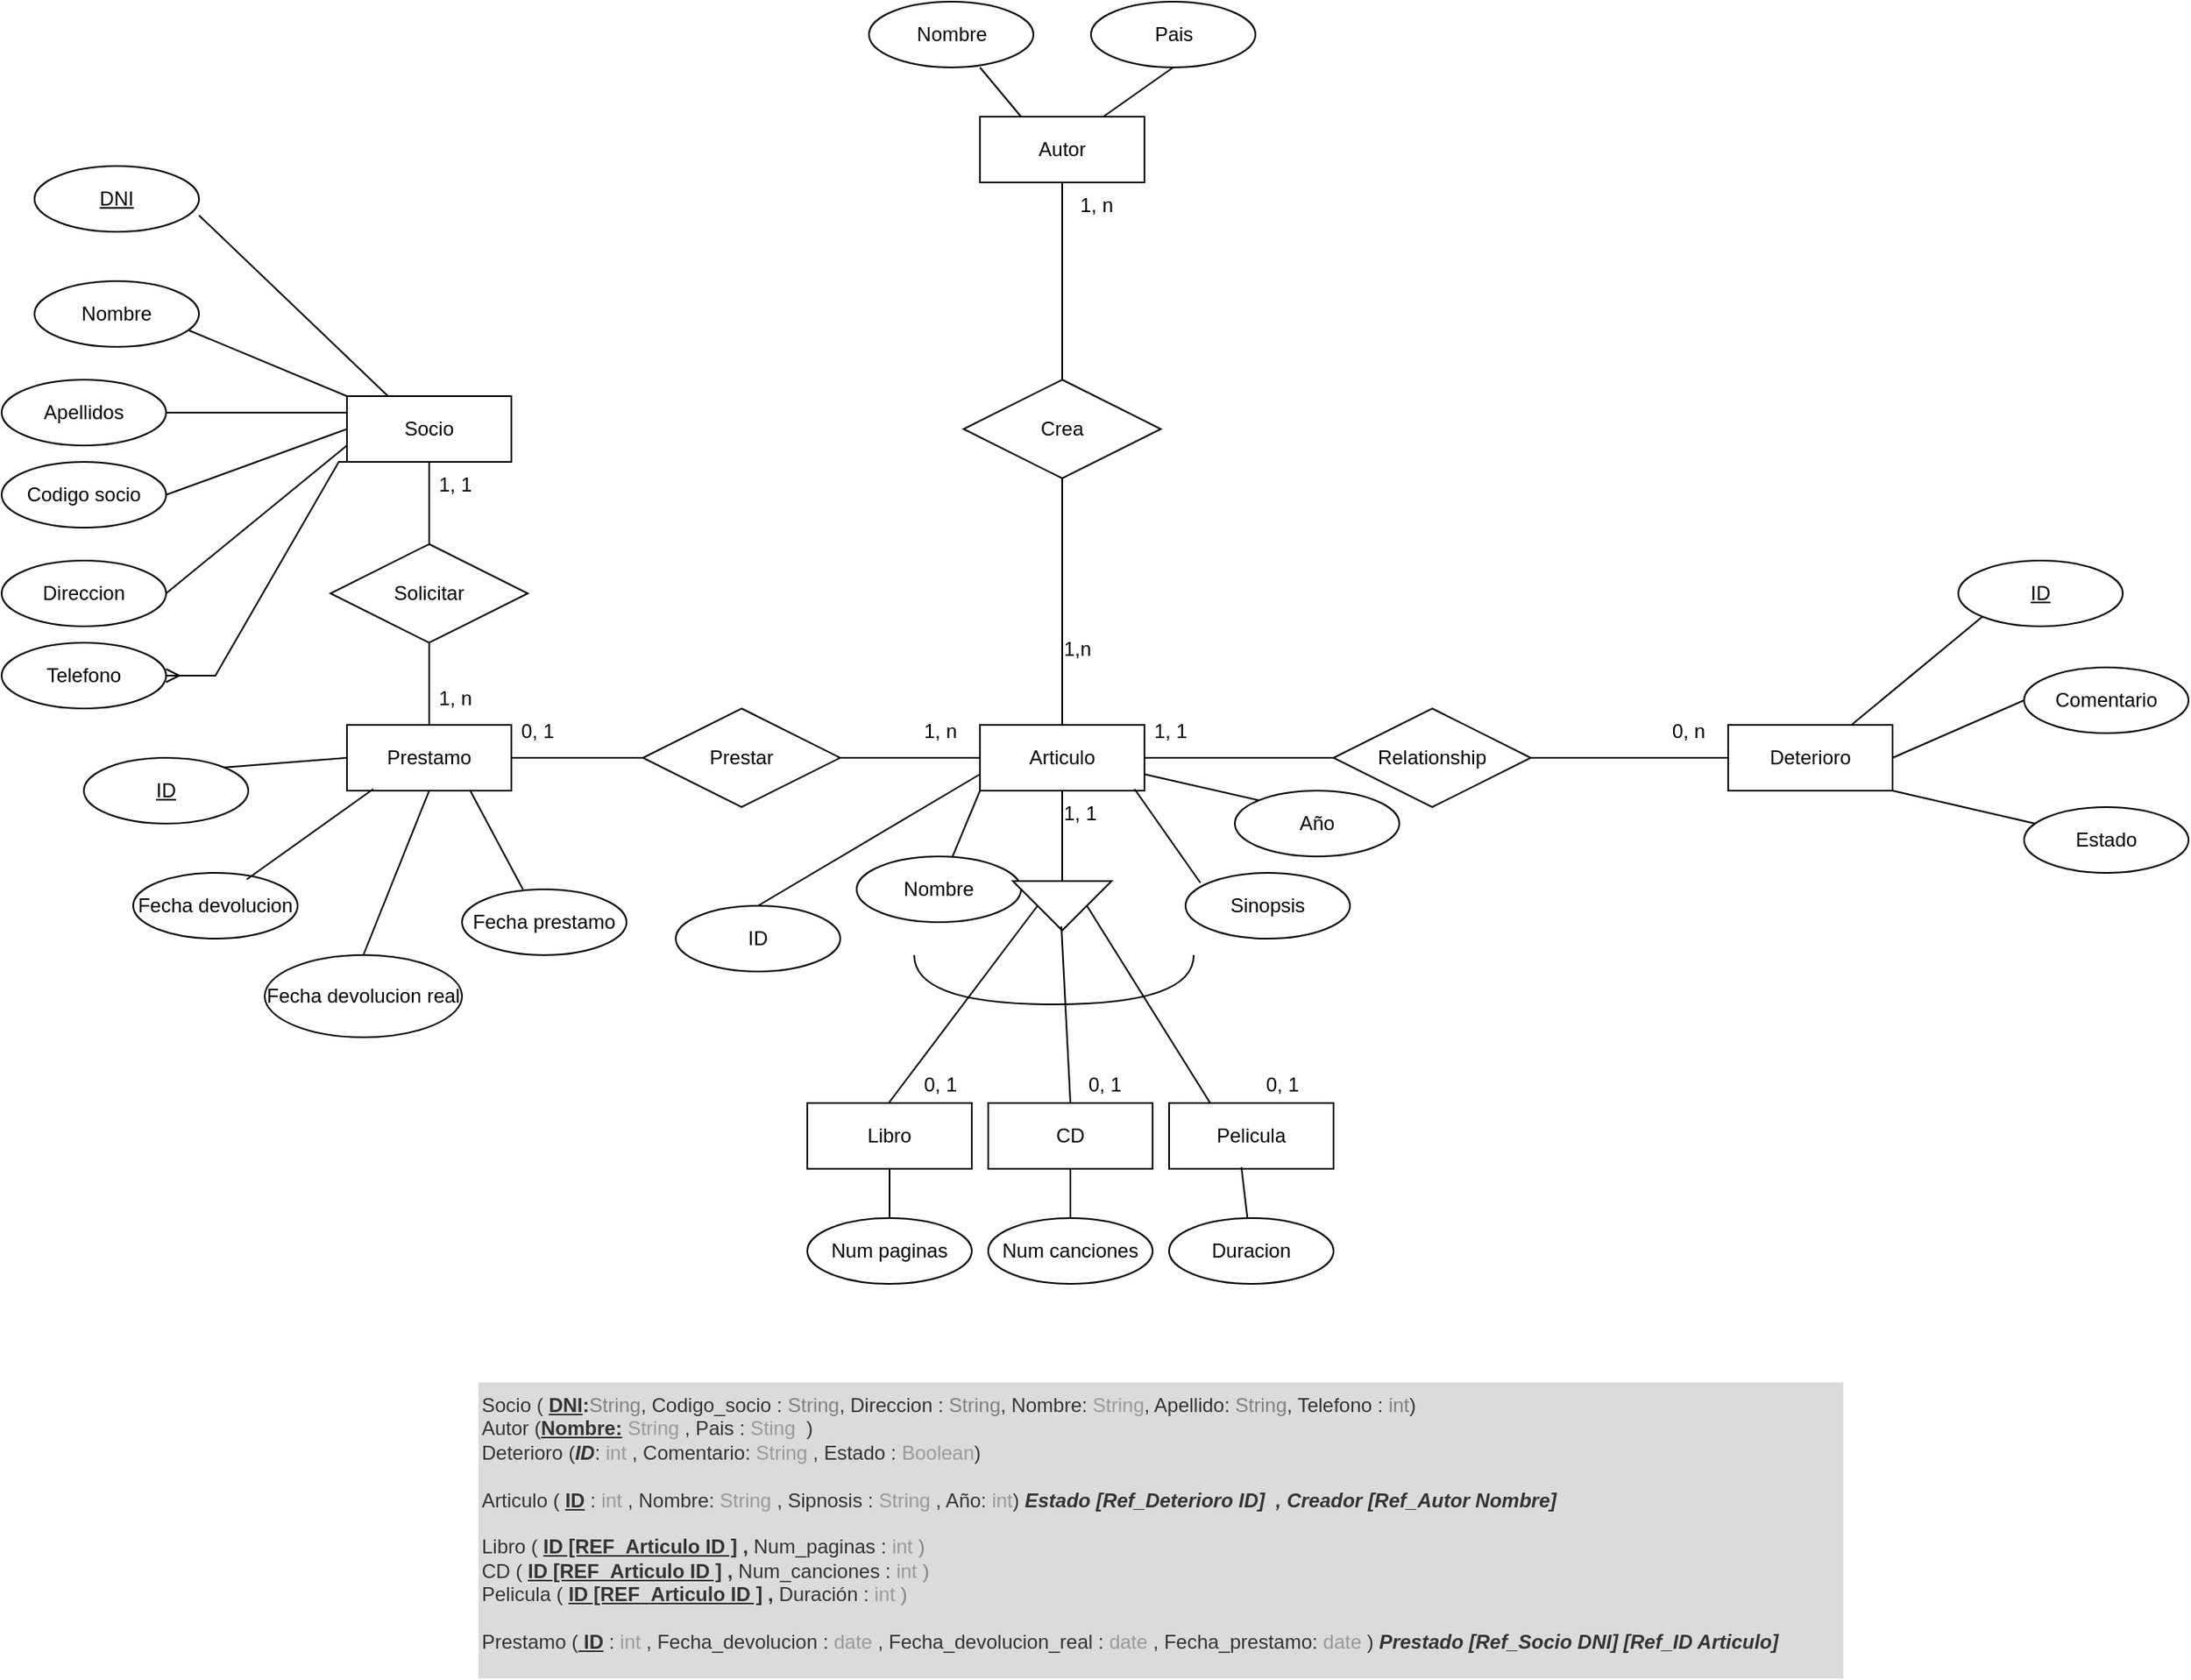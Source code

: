 <mxfile version="22.0.4" type="github">
  <diagram name="Página-1" id="NpFbinLvYvqBeYNdAWcx">
    <mxGraphModel dx="2213" dy="1920" grid="1" gridSize="10" guides="1" tooltips="1" connect="1" arrows="1" fold="1" page="1" pageScale="1" pageWidth="827" pageHeight="1169" math="0" shadow="0">
      <root>
        <mxCell id="0" />
        <mxCell id="1" parent="0" />
        <mxCell id="lTyuXlJloFRDc_WDD8Is-1" value="Socio" style="whiteSpace=wrap;html=1;align=center;" parent="1" vertex="1">
          <mxGeometry x="140" y="180" width="100" height="40" as="geometry" />
        </mxCell>
        <mxCell id="lTyuXlJloFRDc_WDD8Is-2" value="Articulo" style="whiteSpace=wrap;html=1;align=center;" parent="1" vertex="1">
          <mxGeometry x="525" y="380" width="100" height="40" as="geometry" />
        </mxCell>
        <mxCell id="lTyuXlJloFRDc_WDD8Is-3" value="Pelicula" style="whiteSpace=wrap;html=1;align=center;" parent="1" vertex="1">
          <mxGeometry x="640" y="610" width="100" height="40" as="geometry" />
        </mxCell>
        <mxCell id="lTyuXlJloFRDc_WDD8Is-4" value="CD" style="whiteSpace=wrap;html=1;align=center;" parent="1" vertex="1">
          <mxGeometry x="530" y="610" width="100" height="40" as="geometry" />
        </mxCell>
        <mxCell id="lTyuXlJloFRDc_WDD8Is-5" value="Libro" style="whiteSpace=wrap;html=1;align=center;" parent="1" vertex="1">
          <mxGeometry x="420" y="610" width="100" height="40" as="geometry" />
        </mxCell>
        <mxCell id="lTyuXlJloFRDc_WDD8Is-7" value="Año" style="ellipse;whiteSpace=wrap;html=1;align=center;" parent="1" vertex="1">
          <mxGeometry x="680" y="420" width="100" height="40" as="geometry" />
        </mxCell>
        <mxCell id="lTyuXlJloFRDc_WDD8Is-8" value="Sinopsis" style="ellipse;whiteSpace=wrap;html=1;align=center;" parent="1" vertex="1">
          <mxGeometry x="650" y="470" width="100" height="40" as="geometry" />
        </mxCell>
        <mxCell id="lTyuXlJloFRDc_WDD8Is-9" value="Nombre" style="ellipse;whiteSpace=wrap;html=1;align=center;" parent="1" vertex="1">
          <mxGeometry x="450" y="460" width="100" height="40" as="geometry" />
        </mxCell>
        <mxCell id="lTyuXlJloFRDc_WDD8Is-10" value="Autor" style="whiteSpace=wrap;html=1;align=center;" parent="1" vertex="1">
          <mxGeometry x="525" y="10" width="100" height="40" as="geometry" />
        </mxCell>
        <mxCell id="lTyuXlJloFRDc_WDD8Is-11" value="Nombre" style="ellipse;whiteSpace=wrap;html=1;align=center;" parent="1" vertex="1">
          <mxGeometry x="457.5" y="-60" width="100" height="40" as="geometry" />
        </mxCell>
        <mxCell id="lTyuXlJloFRDc_WDD8Is-12" value="Pais" style="ellipse;whiteSpace=wrap;html=1;align=center;" parent="1" vertex="1">
          <mxGeometry x="592.5" y="-60" width="100" height="40" as="geometry" />
        </mxCell>
        <mxCell id="lTyuXlJloFRDc_WDD8Is-13" value="Num paginas" style="ellipse;whiteSpace=wrap;html=1;align=center;" parent="1" vertex="1">
          <mxGeometry x="420" y="680" width="100" height="40" as="geometry" />
        </mxCell>
        <mxCell id="lTyuXlJloFRDc_WDD8Is-14" value="Num canciones" style="ellipse;whiteSpace=wrap;html=1;align=center;" parent="1" vertex="1">
          <mxGeometry x="530" y="680" width="100" height="40" as="geometry" />
        </mxCell>
        <mxCell id="lTyuXlJloFRDc_WDD8Is-15" value="Duracion" style="ellipse;whiteSpace=wrap;html=1;align=center;" parent="1" vertex="1">
          <mxGeometry x="640" y="680" width="100" height="40" as="geometry" />
        </mxCell>
        <mxCell id="lTyuXlJloFRDc_WDD8Is-16" value="Deterioro" style="whiteSpace=wrap;html=1;align=center;" parent="1" vertex="1">
          <mxGeometry x="980" y="380" width="100" height="40" as="geometry" />
        </mxCell>
        <mxCell id="lTyuXlJloFRDc_WDD8Is-17" value="Estado" style="ellipse;whiteSpace=wrap;html=1;align=center;" parent="1" vertex="1">
          <mxGeometry x="1160" y="430" width="100" height="40" as="geometry" />
        </mxCell>
        <mxCell id="lTyuXlJloFRDc_WDD8Is-18" value="Comentario" style="ellipse;whiteSpace=wrap;html=1;align=center;" parent="1" vertex="1">
          <mxGeometry x="1160" y="345" width="100" height="40" as="geometry" />
        </mxCell>
        <mxCell id="lTyuXlJloFRDc_WDD8Is-19" value="Prestamo" style="whiteSpace=wrap;html=1;align=center;" parent="1" vertex="1">
          <mxGeometry x="140" y="380" width="100" height="40" as="geometry" />
        </mxCell>
        <mxCell id="lTyuXlJloFRDc_WDD8Is-20" value="Fecha prestamo" style="ellipse;whiteSpace=wrap;html=1;align=center;" parent="1" vertex="1">
          <mxGeometry x="210" y="480" width="100" height="40" as="geometry" />
        </mxCell>
        <mxCell id="lTyuXlJloFRDc_WDD8Is-21" value="Fecha devolucion" style="ellipse;whiteSpace=wrap;html=1;align=center;" parent="1" vertex="1">
          <mxGeometry x="10" y="470" width="100" height="40" as="geometry" />
        </mxCell>
        <mxCell id="lTyuXlJloFRDc_WDD8Is-22" value="Fecha devolucion real" style="ellipse;whiteSpace=wrap;html=1;align=center;" parent="1" vertex="1">
          <mxGeometry x="90" y="520" width="120" height="50" as="geometry" />
        </mxCell>
        <mxCell id="lTyuXlJloFRDc_WDD8Is-23" value="Nombre" style="ellipse;whiteSpace=wrap;html=1;align=center;" parent="1" vertex="1">
          <mxGeometry x="-50" y="110" width="100" height="40" as="geometry" />
        </mxCell>
        <mxCell id="lTyuXlJloFRDc_WDD8Is-24" value="DNI" style="ellipse;whiteSpace=wrap;html=1;align=center;fontStyle=4;" parent="1" vertex="1">
          <mxGeometry x="-50" y="40" width="100" height="40" as="geometry" />
        </mxCell>
        <mxCell id="lTyuXlJloFRDc_WDD8Is-25" value="Apellidos" style="ellipse;whiteSpace=wrap;html=1;align=center;" parent="1" vertex="1">
          <mxGeometry x="-70" y="170" width="100" height="40" as="geometry" />
        </mxCell>
        <mxCell id="lTyuXlJloFRDc_WDD8Is-27" value="Codigo socio" style="ellipse;whiteSpace=wrap;html=1;align=center;" parent="1" vertex="1">
          <mxGeometry x="-70" y="220" width="100" height="40" as="geometry" />
        </mxCell>
        <mxCell id="lTyuXlJloFRDc_WDD8Is-28" value="Direccion" style="ellipse;whiteSpace=wrap;html=1;align=center;" parent="1" vertex="1">
          <mxGeometry x="-70" y="280" width="100" height="40" as="geometry" />
        </mxCell>
        <mxCell id="lTyuXlJloFRDc_WDD8Is-30" value="Telefono" style="ellipse;whiteSpace=wrap;html=1;align=center;" parent="1" vertex="1">
          <mxGeometry x="-70" y="330" width="100" height="40" as="geometry" />
        </mxCell>
        <mxCell id="lTyuXlJloFRDc_WDD8Is-35" value="" style="edgeStyle=entityRelationEdgeStyle;fontSize=12;html=1;endArrow=ERmany;rounded=0;entryX=1;entryY=0.5;entryDx=0;entryDy=0;exitX=0.25;exitY=1;exitDx=0;exitDy=0;" parent="1" source="lTyuXlJloFRDc_WDD8Is-1" target="lTyuXlJloFRDc_WDD8Is-30" edge="1">
          <mxGeometry width="100" height="100" relative="1" as="geometry">
            <mxPoint x="380" y="380" as="sourcePoint" />
            <mxPoint x="480" y="280" as="targetPoint" />
          </mxGeometry>
        </mxCell>
        <mxCell id="lTyuXlJloFRDc_WDD8Is-36" value="" style="endArrow=none;html=1;rounded=0;exitX=1;exitY=0.5;exitDx=0;exitDy=0;entryX=0;entryY=0.75;entryDx=0;entryDy=0;" parent="1" source="lTyuXlJloFRDc_WDD8Is-28" target="lTyuXlJloFRDc_WDD8Is-1" edge="1">
          <mxGeometry relative="1" as="geometry">
            <mxPoint x="350" y="330" as="sourcePoint" />
            <mxPoint x="510" y="330" as="targetPoint" />
          </mxGeometry>
        </mxCell>
        <mxCell id="lTyuXlJloFRDc_WDD8Is-37" value="" style="endArrow=none;html=1;rounded=0;exitX=1;exitY=0.5;exitDx=0;exitDy=0;entryX=0;entryY=0.5;entryDx=0;entryDy=0;" parent="1" source="lTyuXlJloFRDc_WDD8Is-27" target="lTyuXlJloFRDc_WDD8Is-1" edge="1">
          <mxGeometry relative="1" as="geometry">
            <mxPoint x="40" y="310" as="sourcePoint" />
            <mxPoint x="150" y="220" as="targetPoint" />
          </mxGeometry>
        </mxCell>
        <mxCell id="lTyuXlJloFRDc_WDD8Is-38" value="" style="endArrow=none;html=1;rounded=0;exitX=1;exitY=0.5;exitDx=0;exitDy=0;entryX=0;entryY=0.25;entryDx=0;entryDy=0;" parent="1" source="lTyuXlJloFRDc_WDD8Is-25" target="lTyuXlJloFRDc_WDD8Is-1" edge="1">
          <mxGeometry relative="1" as="geometry">
            <mxPoint x="40" y="250" as="sourcePoint" />
            <mxPoint x="150" y="210" as="targetPoint" />
          </mxGeometry>
        </mxCell>
        <mxCell id="lTyuXlJloFRDc_WDD8Is-39" value="" style="endArrow=none;html=1;rounded=0;exitX=0.94;exitY=0.75;exitDx=0;exitDy=0;exitPerimeter=0;" parent="1" source="lTyuXlJloFRDc_WDD8Is-23" edge="1">
          <mxGeometry relative="1" as="geometry">
            <mxPoint x="40" y="200" as="sourcePoint" />
            <mxPoint x="140" y="180" as="targetPoint" />
          </mxGeometry>
        </mxCell>
        <mxCell id="lTyuXlJloFRDc_WDD8Is-40" value="" style="endArrow=none;html=1;rounded=0;exitX=1;exitY=0.75;exitDx=0;exitDy=0;entryX=0.25;entryY=0;entryDx=0;entryDy=0;exitPerimeter=0;" parent="1" source="lTyuXlJloFRDc_WDD8Is-24" target="lTyuXlJloFRDc_WDD8Is-1" edge="1">
          <mxGeometry relative="1" as="geometry">
            <mxPoint x="54" y="150" as="sourcePoint" />
            <mxPoint x="159" y="193" as="targetPoint" />
          </mxGeometry>
        </mxCell>
        <mxCell id="lTyuXlJloFRDc_WDD8Is-42" value="Crea" style="shape=rhombus;perimeter=rhombusPerimeter;whiteSpace=wrap;html=1;align=center;" parent="1" vertex="1">
          <mxGeometry x="515" y="170" width="120" height="60" as="geometry" />
        </mxCell>
        <mxCell id="lTyuXlJloFRDc_WDD8Is-43" value="" style="endArrow=none;html=1;rounded=0;exitX=0.5;exitY=1;exitDx=0;exitDy=0;entryX=0.5;entryY=0;entryDx=0;entryDy=0;" parent="1" source="lTyuXlJloFRDc_WDD8Is-10" target="lTyuXlJloFRDc_WDD8Is-42" edge="1">
          <mxGeometry relative="1" as="geometry">
            <mxPoint x="400" y="230" as="sourcePoint" />
            <mxPoint x="560" y="230" as="targetPoint" />
          </mxGeometry>
        </mxCell>
        <mxCell id="lTyuXlJloFRDc_WDD8Is-44" value="" style="endArrow=none;html=1;rounded=0;exitX=0.5;exitY=0;exitDx=0;exitDy=0;entryX=0.5;entryY=1;entryDx=0;entryDy=0;" parent="1" source="lTyuXlJloFRDc_WDD8Is-2" target="lTyuXlJloFRDc_WDD8Is-42" edge="1">
          <mxGeometry relative="1" as="geometry">
            <mxPoint x="400" y="230" as="sourcePoint" />
            <mxPoint x="560" y="230" as="targetPoint" />
          </mxGeometry>
        </mxCell>
        <mxCell id="lTyuXlJloFRDc_WDD8Is-45" value="1,n&amp;nbsp;" style="text;strokeColor=none;fillColor=none;spacingLeft=4;spacingRight=4;overflow=hidden;rotatable=0;points=[[0,0.5],[1,0.5]];portConstraint=eastwest;fontSize=12;whiteSpace=wrap;html=1;" parent="1" vertex="1">
          <mxGeometry x="570" y="320" width="40" height="30" as="geometry" />
        </mxCell>
        <mxCell id="lTyuXlJloFRDc_WDD8Is-46" value="1, n" style="text;strokeColor=none;fillColor=none;spacingLeft=4;spacingRight=4;overflow=hidden;rotatable=0;points=[[0,0.5],[1,0.5]];portConstraint=eastwest;fontSize=12;whiteSpace=wrap;html=1;" parent="1" vertex="1">
          <mxGeometry x="580" y="50" width="40" height="30" as="geometry" />
        </mxCell>
        <mxCell id="lTyuXlJloFRDc_WDD8Is-47" value="Solicitar" style="shape=rhombus;perimeter=rhombusPerimeter;whiteSpace=wrap;html=1;align=center;" parent="1" vertex="1">
          <mxGeometry x="130" y="270" width="120" height="60" as="geometry" />
        </mxCell>
        <mxCell id="lTyuXlJloFRDc_WDD8Is-48" value="" style="endArrow=none;html=1;rounded=0;exitX=0.5;exitY=0;exitDx=0;exitDy=0;" parent="1" source="lTyuXlJloFRDc_WDD8Is-47" target="lTyuXlJloFRDc_WDD8Is-1" edge="1">
          <mxGeometry relative="1" as="geometry">
            <mxPoint x="400" y="230" as="sourcePoint" />
            <mxPoint x="560" y="230" as="targetPoint" />
          </mxGeometry>
        </mxCell>
        <mxCell id="lTyuXlJloFRDc_WDD8Is-49" value="" style="endArrow=none;html=1;rounded=0;exitX=0.5;exitY=0;exitDx=0;exitDy=0;entryX=0.5;entryY=1;entryDx=0;entryDy=0;" parent="1" source="lTyuXlJloFRDc_WDD8Is-19" target="lTyuXlJloFRDc_WDD8Is-47" edge="1">
          <mxGeometry relative="1" as="geometry">
            <mxPoint x="400" y="230" as="sourcePoint" />
            <mxPoint x="560" y="230" as="targetPoint" />
          </mxGeometry>
        </mxCell>
        <mxCell id="lTyuXlJloFRDc_WDD8Is-50" value="1, n" style="text;strokeColor=none;fillColor=none;spacingLeft=4;spacingRight=4;overflow=hidden;rotatable=0;points=[[0,0.5],[1,0.5]];portConstraint=eastwest;fontSize=12;whiteSpace=wrap;html=1;" parent="1" vertex="1">
          <mxGeometry x="190" y="350" width="40" height="30" as="geometry" />
        </mxCell>
        <mxCell id="lTyuXlJloFRDc_WDD8Is-51" value="1, 1" style="text;strokeColor=none;fillColor=none;spacingLeft=4;spacingRight=4;overflow=hidden;rotatable=0;points=[[0,0.5],[1,0.5]];portConstraint=eastwest;fontSize=12;whiteSpace=wrap;html=1;" parent="1" vertex="1">
          <mxGeometry x="190" y="220" width="40" height="30" as="geometry" />
        </mxCell>
        <mxCell id="lTyuXlJloFRDc_WDD8Is-52" value="Prestar" style="shape=rhombus;perimeter=rhombusPerimeter;whiteSpace=wrap;html=1;align=center;" parent="1" vertex="1">
          <mxGeometry x="320" y="370" width="120" height="60" as="geometry" />
        </mxCell>
        <mxCell id="lTyuXlJloFRDc_WDD8Is-53" value="" style="endArrow=none;html=1;rounded=0;exitX=1;exitY=0.5;exitDx=0;exitDy=0;entryX=0;entryY=0.5;entryDx=0;entryDy=0;" parent="1" source="lTyuXlJloFRDc_WDD8Is-19" target="lTyuXlJloFRDc_WDD8Is-52" edge="1">
          <mxGeometry relative="1" as="geometry">
            <mxPoint x="400" y="330" as="sourcePoint" />
            <mxPoint x="560" y="330" as="targetPoint" />
          </mxGeometry>
        </mxCell>
        <mxCell id="lTyuXlJloFRDc_WDD8Is-54" value="" style="endArrow=none;html=1;rounded=0;exitX=1;exitY=0.5;exitDx=0;exitDy=0;entryX=0;entryY=0.5;entryDx=0;entryDy=0;" parent="1" source="lTyuXlJloFRDc_WDD8Is-52" target="lTyuXlJloFRDc_WDD8Is-2" edge="1">
          <mxGeometry relative="1" as="geometry">
            <mxPoint x="400" y="330" as="sourcePoint" />
            <mxPoint x="560" y="330" as="targetPoint" />
          </mxGeometry>
        </mxCell>
        <mxCell id="lTyuXlJloFRDc_WDD8Is-55" value="1, n" style="text;strokeColor=none;fillColor=none;spacingLeft=4;spacingRight=4;overflow=hidden;rotatable=0;points=[[0,0.5],[1,0.5]];portConstraint=eastwest;fontSize=12;whiteSpace=wrap;html=1;" parent="1" vertex="1">
          <mxGeometry x="485" y="370" width="40" height="30" as="geometry" />
        </mxCell>
        <mxCell id="lTyuXlJloFRDc_WDD8Is-56" value="0, 1" style="text;strokeColor=none;fillColor=none;spacingLeft=4;spacingRight=4;overflow=hidden;rotatable=0;points=[[0,0.5],[1,0.5]];portConstraint=eastwest;fontSize=12;whiteSpace=wrap;html=1;" parent="1" vertex="1">
          <mxGeometry x="240" y="370" width="40" height="30" as="geometry" />
        </mxCell>
        <mxCell id="lTyuXlJloFRDc_WDD8Is-57" value="ID" style="ellipse;whiteSpace=wrap;html=1;align=center;fontStyle=4;" parent="1" vertex="1">
          <mxGeometry x="-20" y="400" width="100" height="40" as="geometry" />
        </mxCell>
        <mxCell id="lTyuXlJloFRDc_WDD8Is-58" value="" style="endArrow=none;html=1;rounded=0;exitX=1;exitY=0;exitDx=0;exitDy=0;entryX=0;entryY=0.5;entryDx=0;entryDy=0;" parent="1" source="lTyuXlJloFRDc_WDD8Is-57" target="lTyuXlJloFRDc_WDD8Is-19" edge="1">
          <mxGeometry relative="1" as="geometry">
            <mxPoint x="400" y="430" as="sourcePoint" />
            <mxPoint x="560" y="430" as="targetPoint" />
          </mxGeometry>
        </mxCell>
        <mxCell id="lTyuXlJloFRDc_WDD8Is-60" value="Relationship" style="shape=rhombus;perimeter=rhombusPerimeter;whiteSpace=wrap;html=1;align=center;" parent="1" vertex="1">
          <mxGeometry x="740" y="370" width="120" height="60" as="geometry" />
        </mxCell>
        <mxCell id="lTyuXlJloFRDc_WDD8Is-63" value="" style="endArrow=none;html=1;rounded=0;exitX=1;exitY=0.5;exitDx=0;exitDy=0;entryX=0;entryY=0.5;entryDx=0;entryDy=0;" parent="1" source="lTyuXlJloFRDc_WDD8Is-2" target="lTyuXlJloFRDc_WDD8Is-60" edge="1">
          <mxGeometry relative="1" as="geometry">
            <mxPoint x="400" y="430" as="sourcePoint" />
            <mxPoint x="560" y="430" as="targetPoint" />
          </mxGeometry>
        </mxCell>
        <mxCell id="lTyuXlJloFRDc_WDD8Is-64" value="" style="endArrow=none;html=1;rounded=0;exitX=1;exitY=0.5;exitDx=0;exitDy=0;entryX=0;entryY=0.5;entryDx=0;entryDy=0;" parent="1" source="lTyuXlJloFRDc_WDD8Is-60" edge="1">
          <mxGeometry relative="1" as="geometry">
            <mxPoint x="865" y="400" as="sourcePoint" />
            <mxPoint x="980" y="400" as="targetPoint" />
          </mxGeometry>
        </mxCell>
        <mxCell id="lTyuXlJloFRDc_WDD8Is-66" value="0, n" style="text;strokeColor=none;fillColor=none;spacingLeft=4;spacingRight=4;overflow=hidden;rotatable=0;points=[[0,0.5],[1,0.5]];portConstraint=eastwest;fontSize=12;whiteSpace=wrap;html=1;" parent="1" vertex="1">
          <mxGeometry x="940" y="370" width="40" height="30" as="geometry" />
        </mxCell>
        <mxCell id="lTyuXlJloFRDc_WDD8Is-67" value="ID" style="ellipse;whiteSpace=wrap;html=1;align=center;fontStyle=4;" parent="1" vertex="1">
          <mxGeometry x="1120" y="280" width="100" height="40" as="geometry" />
        </mxCell>
        <mxCell id="lTyuXlJloFRDc_WDD8Is-68" value="" style="endArrow=none;html=1;rounded=0;exitX=0.75;exitY=0;exitDx=0;exitDy=0;entryX=0;entryY=1;entryDx=0;entryDy=0;" parent="1" source="lTyuXlJloFRDc_WDD8Is-16" target="lTyuXlJloFRDc_WDD8Is-67" edge="1">
          <mxGeometry relative="1" as="geometry">
            <mxPoint x="970" y="430" as="sourcePoint" />
            <mxPoint x="1130" y="430" as="targetPoint" />
          </mxGeometry>
        </mxCell>
        <mxCell id="lTyuXlJloFRDc_WDD8Is-69" value="" style="endArrow=none;html=1;rounded=0;exitX=1;exitY=0.5;exitDx=0;exitDy=0;entryX=0;entryY=0.5;entryDx=0;entryDy=0;" parent="1" source="lTyuXlJloFRDc_WDD8Is-16" target="lTyuXlJloFRDc_WDD8Is-18" edge="1">
          <mxGeometry relative="1" as="geometry">
            <mxPoint x="970" y="430" as="sourcePoint" />
            <mxPoint x="1130" y="430" as="targetPoint" />
          </mxGeometry>
        </mxCell>
        <mxCell id="lTyuXlJloFRDc_WDD8Is-70" value="" style="endArrow=none;html=1;rounded=0;exitX=1;exitY=1;exitDx=0;exitDy=0;" parent="1" source="lTyuXlJloFRDc_WDD8Is-16" target="lTyuXlJloFRDc_WDD8Is-17" edge="1">
          <mxGeometry relative="1" as="geometry">
            <mxPoint x="970" y="430" as="sourcePoint" />
            <mxPoint x="1130" y="430" as="targetPoint" />
          </mxGeometry>
        </mxCell>
        <mxCell id="lTyuXlJloFRDc_WDD8Is-71" value="1, 1" style="text;strokeColor=none;fillColor=none;spacingLeft=4;spacingRight=4;overflow=hidden;rotatable=0;points=[[0,0.5],[1,0.5]];portConstraint=eastwest;fontSize=12;whiteSpace=wrap;html=1;" parent="1" vertex="1">
          <mxGeometry x="625" y="370" width="40" height="30" as="geometry" />
        </mxCell>
        <mxCell id="lTyuXlJloFRDc_WDD8Is-72" value="" style="endArrow=none;html=1;rounded=0;exitX=0.69;exitY=0.1;exitDx=0;exitDy=0;exitPerimeter=0;entryX=0.16;entryY=0.975;entryDx=0;entryDy=0;entryPerimeter=0;" parent="1" source="lTyuXlJloFRDc_WDD8Is-21" target="lTyuXlJloFRDc_WDD8Is-19" edge="1">
          <mxGeometry relative="1" as="geometry">
            <mxPoint x="420" y="380" as="sourcePoint" />
            <mxPoint x="580" y="380" as="targetPoint" />
          </mxGeometry>
        </mxCell>
        <mxCell id="lTyuXlJloFRDc_WDD8Is-73" value="" style="endArrow=none;html=1;rounded=0;exitX=0.5;exitY=0;exitDx=0;exitDy=0;entryX=0.5;entryY=1;entryDx=0;entryDy=0;" parent="1" source="lTyuXlJloFRDc_WDD8Is-22" target="lTyuXlJloFRDc_WDD8Is-19" edge="1">
          <mxGeometry relative="1" as="geometry">
            <mxPoint x="420" y="380" as="sourcePoint" />
            <mxPoint x="580" y="380" as="targetPoint" />
          </mxGeometry>
        </mxCell>
        <mxCell id="lTyuXlJloFRDc_WDD8Is-74" value="" style="endArrow=none;html=1;rounded=0;exitX=0.37;exitY=0;exitDx=0;exitDy=0;exitPerimeter=0;entryX=0.75;entryY=1;entryDx=0;entryDy=0;" parent="1" source="lTyuXlJloFRDc_WDD8Is-20" target="lTyuXlJloFRDc_WDD8Is-19" edge="1">
          <mxGeometry relative="1" as="geometry">
            <mxPoint x="420" y="380" as="sourcePoint" />
            <mxPoint x="580" y="380" as="targetPoint" />
          </mxGeometry>
        </mxCell>
        <mxCell id="lTyuXlJloFRDc_WDD8Is-75" value="" style="endArrow=none;html=1;rounded=0;entryX=0;entryY=0;entryDx=0;entryDy=0;exitX=1;exitY=0.75;exitDx=0;exitDy=0;" parent="1" source="lTyuXlJloFRDc_WDD8Is-2" target="lTyuXlJloFRDc_WDD8Is-7" edge="1">
          <mxGeometry relative="1" as="geometry">
            <mxPoint x="630" y="410" as="sourcePoint" />
            <mxPoint x="650" y="410" as="targetPoint" />
          </mxGeometry>
        </mxCell>
        <mxCell id="lTyuXlJloFRDc_WDD8Is-76" value="" style="triangle;whiteSpace=wrap;html=1;rotation=90;" parent="1" vertex="1">
          <mxGeometry x="560" y="460" width="30" height="60" as="geometry" />
        </mxCell>
        <mxCell id="lTyuXlJloFRDc_WDD8Is-78" value="" style="endArrow=none;html=1;rounded=0;strokeColor=default;edgeStyle=orthogonalEdgeStyle;curved=1;strokeWidth=1;" parent="1" edge="1">
          <mxGeometry width="50" height="50" relative="1" as="geometry">
            <mxPoint x="485" y="520" as="sourcePoint" />
            <mxPoint x="655" y="520" as="targetPoint" />
            <Array as="points">
              <mxPoint x="485" y="550" />
              <mxPoint x="655" y="550" />
            </Array>
          </mxGeometry>
        </mxCell>
        <mxCell id="lTyuXlJloFRDc_WDD8Is-79" value="" style="endArrow=none;html=1;rounded=0;exitX=0;exitY=0.5;exitDx=0;exitDy=0;entryX=0.5;entryY=1;entryDx=0;entryDy=0;" parent="1" source="lTyuXlJloFRDc_WDD8Is-76" target="lTyuXlJloFRDc_WDD8Is-2" edge="1">
          <mxGeometry width="50" height="50" relative="1" as="geometry">
            <mxPoint x="550" y="430" as="sourcePoint" />
            <mxPoint x="600" y="380" as="targetPoint" />
          </mxGeometry>
        </mxCell>
        <mxCell id="lTyuXlJloFRDc_WDD8Is-80" value="" style="endArrow=none;html=1;rounded=0;exitX=0;exitY=0.5;exitDx=0;exitDy=0;entryX=0.5;entryY=1;entryDx=0;entryDy=0;" parent="1" target="lTyuXlJloFRDc_WDD8Is-76" edge="1">
          <mxGeometry width="50" height="50" relative="1" as="geometry">
            <mxPoint x="469.5" y="610" as="sourcePoint" />
            <mxPoint x="469.5" y="555" as="targetPoint" />
          </mxGeometry>
        </mxCell>
        <mxCell id="lTyuXlJloFRDc_WDD8Is-81" value="" style="endArrow=none;html=1;rounded=0;exitX=0.5;exitY=0;exitDx=0;exitDy=0;entryX=0.5;entryY=1;entryDx=0;entryDy=0;" parent="1" source="lTyuXlJloFRDc_WDD8Is-4" edge="1">
          <mxGeometry width="50" height="50" relative="1" as="geometry">
            <mxPoint x="574.5" y="557.5" as="sourcePoint" />
            <mxPoint x="574.5" y="502.5" as="targetPoint" />
          </mxGeometry>
        </mxCell>
        <mxCell id="lTyuXlJloFRDc_WDD8Is-82" value="" style="endArrow=none;html=1;rounded=0;exitX=0.25;exitY=0;exitDx=0;exitDy=0;entryX=0.5;entryY=0;entryDx=0;entryDy=0;" parent="1" source="lTyuXlJloFRDc_WDD8Is-3" target="lTyuXlJloFRDc_WDD8Is-76" edge="1">
          <mxGeometry width="50" height="50" relative="1" as="geometry">
            <mxPoint x="605" y="505" as="sourcePoint" />
            <mxPoint x="605" y="450" as="targetPoint" />
          </mxGeometry>
        </mxCell>
        <mxCell id="lTyuXlJloFRDc_WDD8Is-83" value="" style="endArrow=none;html=1;rounded=0;entryX=0.09;entryY=0.15;entryDx=0;entryDy=0;exitX=0.94;exitY=0.975;exitDx=0;exitDy=0;exitPerimeter=0;entryPerimeter=0;" parent="1" source="lTyuXlJloFRDc_WDD8Is-2" target="lTyuXlJloFRDc_WDD8Is-8" edge="1">
          <mxGeometry relative="1" as="geometry">
            <mxPoint x="635" y="420" as="sourcePoint" />
            <mxPoint x="695" y="426" as="targetPoint" />
          </mxGeometry>
        </mxCell>
        <mxCell id="lTyuXlJloFRDc_WDD8Is-84" value="" style="endArrow=none;html=1;rounded=0;entryX=0;entryY=1;entryDx=0;entryDy=0;" parent="1" source="lTyuXlJloFRDc_WDD8Is-9" target="lTyuXlJloFRDc_WDD8Is-2" edge="1">
          <mxGeometry width="50" height="50" relative="1" as="geometry">
            <mxPoint x="550" y="430" as="sourcePoint" />
            <mxPoint x="600" y="380" as="targetPoint" />
          </mxGeometry>
        </mxCell>
        <mxCell id="lTyuXlJloFRDc_WDD8Is-85" value="" style="endArrow=none;html=1;rounded=0;exitX=0.5;exitY=0;exitDx=0;exitDy=0;entryX=0.5;entryY=1;entryDx=0;entryDy=0;" parent="1" source="lTyuXlJloFRDc_WDD8Is-13" target="lTyuXlJloFRDc_WDD8Is-5" edge="1">
          <mxGeometry width="50" height="50" relative="1" as="geometry">
            <mxPoint x="550" y="430" as="sourcePoint" />
            <mxPoint x="600" y="380" as="targetPoint" />
          </mxGeometry>
        </mxCell>
        <mxCell id="lTyuXlJloFRDc_WDD8Is-86" value="" style="endArrow=none;html=1;rounded=0;exitX=0.5;exitY=0;exitDx=0;exitDy=0;entryX=0.5;entryY=1;entryDx=0;entryDy=0;" parent="1" source="lTyuXlJloFRDc_WDD8Is-14" target="lTyuXlJloFRDc_WDD8Is-4" edge="1">
          <mxGeometry width="50" height="50" relative="1" as="geometry">
            <mxPoint x="550" y="430" as="sourcePoint" />
            <mxPoint x="600" y="380" as="targetPoint" />
          </mxGeometry>
        </mxCell>
        <mxCell id="lTyuXlJloFRDc_WDD8Is-87" value="" style="endArrow=none;html=1;rounded=0;entryX=0.44;entryY=0.975;entryDx=0;entryDy=0;entryPerimeter=0;" parent="1" source="lTyuXlJloFRDc_WDD8Is-15" target="lTyuXlJloFRDc_WDD8Is-3" edge="1">
          <mxGeometry width="50" height="50" relative="1" as="geometry">
            <mxPoint x="590" y="690" as="sourcePoint" />
            <mxPoint x="590" y="660" as="targetPoint" />
          </mxGeometry>
        </mxCell>
        <mxCell id="lTyuXlJloFRDc_WDD8Is-89" value="0, 1" style="text;strokeColor=none;fillColor=none;spacingLeft=4;spacingRight=4;overflow=hidden;rotatable=0;points=[[0,0.5],[1,0.5]];portConstraint=eastwest;fontSize=12;whiteSpace=wrap;html=1;" parent="1" vertex="1">
          <mxGeometry x="585" y="585" width="40" height="30" as="geometry" />
        </mxCell>
        <mxCell id="lTyuXlJloFRDc_WDD8Is-90" value="0, 1" style="text;strokeColor=none;fillColor=none;spacingLeft=4;spacingRight=4;overflow=hidden;rotatable=0;points=[[0,0.5],[1,0.5]];portConstraint=eastwest;fontSize=12;whiteSpace=wrap;html=1;" parent="1" vertex="1">
          <mxGeometry x="485" y="585" width="40" height="30" as="geometry" />
        </mxCell>
        <mxCell id="lTyuXlJloFRDc_WDD8Is-91" value="0, 1" style="text;strokeColor=none;fillColor=none;spacingLeft=4;spacingRight=4;overflow=hidden;rotatable=0;points=[[0,0.5],[1,0.5]];portConstraint=eastwest;fontSize=12;whiteSpace=wrap;html=1;" parent="1" vertex="1">
          <mxGeometry x="692.5" y="585" width="40" height="30" as="geometry" />
        </mxCell>
        <mxCell id="lTyuXlJloFRDc_WDD8Is-92" value="1, 1" style="text;strokeColor=none;fillColor=none;spacingLeft=4;spacingRight=4;overflow=hidden;rotatable=0;points=[[0,0.5],[1,0.5]];portConstraint=eastwest;fontSize=12;whiteSpace=wrap;html=1;" parent="1" vertex="1">
          <mxGeometry x="570" y="420" width="40" height="30" as="geometry" />
        </mxCell>
        <mxCell id="lTyuXlJloFRDc_WDD8Is-93" value="" style="endArrow=none;html=1;rounded=0;exitX=0.675;exitY=1;exitDx=0;exitDy=0;exitPerimeter=0;entryX=0.25;entryY=0;entryDx=0;entryDy=0;" parent="1" source="lTyuXlJloFRDc_WDD8Is-11" target="lTyuXlJloFRDc_WDD8Is-10" edge="1">
          <mxGeometry relative="1" as="geometry">
            <mxPoint x="490" y="310" as="sourcePoint" />
            <mxPoint x="650" y="310" as="targetPoint" />
          </mxGeometry>
        </mxCell>
        <mxCell id="lTyuXlJloFRDc_WDD8Is-94" value="" style="endArrow=none;html=1;rounded=0;entryX=0.5;entryY=1;entryDx=0;entryDy=0;exitX=0.75;exitY=0;exitDx=0;exitDy=0;" parent="1" source="lTyuXlJloFRDc_WDD8Is-10" target="lTyuXlJloFRDc_WDD8Is-12" edge="1">
          <mxGeometry relative="1" as="geometry">
            <mxPoint x="490" y="310" as="sourcePoint" />
            <mxPoint x="650" y="310" as="targetPoint" />
          </mxGeometry>
        </mxCell>
        <mxCell id="BUi2e5N8HLEVHrEPEwmU-1" value="&lt;font&gt;&lt;font&gt;Socio ( &lt;b&gt;&lt;u&gt;DNI&lt;/u&gt;:&lt;/b&gt;&lt;font style=&quot;&quot; color=&quot;#808080&quot;&gt;String&lt;/font&gt;, Codigo_socio : &lt;font color=&quot;#808080&quot;&gt;String&lt;/font&gt;, Direccion : &lt;font color=&quot;#808080&quot;&gt;String&lt;/font&gt;, Nombre: &lt;font color=&quot;#999999&quot;&gt;String&lt;/font&gt;, Apellido:&lt;font color=&quot;#808080&quot;&gt;&amp;nbsp;String&lt;/font&gt;, Telefono :&lt;font color=&quot;#808080&quot;&gt; int&lt;/font&gt;)&lt;br&gt;Autor (&lt;b&gt;&lt;u&gt;Nombre:&lt;/u&gt;&lt;/b&gt; &lt;font color=&quot;#999999&quot;&gt;String &lt;/font&gt;, Pais :&lt;font color=&quot;#999999&quot;&gt; Sting&lt;/font&gt;&amp;nbsp; )&lt;br&gt;Deterioro (&lt;b style=&quot;border-color: var(--border-color);&quot;&gt;&lt;i style=&quot;border-color: var(--border-color);&quot;&gt;ID&lt;/i&gt;&lt;/b&gt;:&amp;nbsp;&lt;font style=&quot;border-color: var(--border-color);&quot; color=&quot;#999999&quot;&gt;int&amp;nbsp;&lt;/font&gt;, Comentario:&lt;font style=&quot;border-color: var(--border-color);&quot; color=&quot;#999999&quot;&gt;&amp;nbsp;String&lt;/font&gt;&amp;nbsp;, Estado :&amp;nbsp;&lt;font style=&quot;border-color: var(--border-color);&quot; color=&quot;#999999&quot;&gt;Boolean&lt;/font&gt;)&lt;br&gt;&lt;br&gt;Articulo ( &lt;b style=&quot;text-decoration-line: underline;&quot;&gt;ID&lt;/b&gt;&amp;nbsp;: &lt;font color=&quot;#999999&quot;&gt;int&lt;/font&gt; , Nombre: &lt;font color=&quot;#999999&quot;&gt;String&lt;/font&gt; , Sipnosis : &lt;font color=&quot;#999999&quot;&gt;String&lt;/font&gt; , Año:&lt;font color=&quot;#999999&quot;&gt; int&lt;/font&gt;)&amp;nbsp;&lt;i&gt;&lt;b&gt;Estado [Ref_Deterioro ID]&amp;nbsp; , Creador [Ref_Autor Nombre]&lt;/b&gt;&lt;/i&gt;&lt;br&gt;&lt;br&gt;Libro ( &lt;u style=&quot;&quot;&gt;&lt;b&gt;ID [REF_&lt;/b&gt;&lt;/u&gt;&lt;b style=&quot;border-color: var(--border-color);&quot;&gt;&lt;span style=&quot;border-color: var(--border-color);&quot;&gt;&lt;u style=&quot;&quot;&gt;Articulo ID ]&lt;/u&gt;&amp;nbsp;,&lt;i&gt;&amp;nbsp;&lt;/i&gt;&lt;/span&gt;&lt;/b&gt;Num_paginas&amp;nbsp;: &lt;font color=&quot;#999999&quot;&gt;int&lt;/font&gt;&lt;font color=&quot;#808080&quot;&gt;&amp;nbsp;)&lt;br&gt;&lt;/font&gt;CD (&amp;nbsp;&lt;u style=&quot;border-color: var(--border-color);&quot;&gt;&lt;b style=&quot;border-color: var(--border-color);&quot;&gt;ID [REF_&lt;/b&gt;&lt;/u&gt;&lt;b style=&quot;border-color: var(--border-color);&quot;&gt;&lt;u style=&quot;border-color: var(--border-color);&quot;&gt;Articulo ID ]&lt;/u&gt;&amp;nbsp;,&lt;i style=&quot;border-color: var(--border-color);&quot;&gt;&amp;nbsp;&lt;/i&gt;&lt;/b&gt;Num_canciones : &lt;font color=&quot;#999999&quot;&gt;int&lt;font style=&quot;border-color: var(--border-color);&quot;&gt;&amp;nbsp;&lt;/font&gt;&lt;/font&gt;&lt;font style=&quot;border-color: var(--border-color);&quot; color=&quot;#808080&quot;&gt;)&lt;br&gt;&lt;/font&gt;Pelicula (&amp;nbsp;&lt;u style=&quot;border-color: var(--border-color);&quot;&gt;&lt;b style=&quot;border-color: var(--border-color);&quot;&gt;ID [REF_&lt;/b&gt;&lt;/u&gt;&lt;span style=&quot;border-color: var(--border-color);&quot;&gt;&lt;u style=&quot;font-weight: bold; border-color: var(--border-color);&quot;&gt;Articulo ID ]&lt;/u&gt;&lt;b&gt;&amp;nbsp;,&lt;/b&gt;&lt;span style=&quot;border-color: var(--border-color);&quot;&gt;&lt;i style=&quot;font-weight: bold;&quot;&gt;&amp;nbsp;&lt;/i&gt;Duración&lt;/span&gt;&lt;/span&gt;&amp;nbsp;: &lt;font color=&quot;#999999&quot;&gt;int&lt;/font&gt;&lt;font style=&quot;border-color: var(--border-color);&quot;&gt;&lt;font color=&quot;#808080&quot;&gt;&amp;nbsp;)&lt;/font&gt;&lt;br&gt;&lt;/font&gt;&lt;b&gt;&lt;br&gt;&lt;/b&gt;Prestamo (&lt;b style=&quot;border-color: var(--border-color);&quot;&gt;&lt;u style=&quot;border-color: var(--border-color);&quot;&gt;&amp;nbsp;ID&lt;/u&gt;&lt;/b&gt;&amp;nbsp;:&lt;font style=&quot;border-color: var(--border-color);&quot; color=&quot;#999999&quot;&gt;&amp;nbsp;int&amp;nbsp;&lt;/font&gt;, Fecha_devolucion :&amp;nbsp;&lt;font style=&quot;border-color: var(--border-color);&quot; color=&quot;#999999&quot;&gt;date&lt;/font&gt;&amp;nbsp;, Fecha_devolucion_real :&lt;font style=&quot;border-color: var(--border-color);&quot; color=&quot;#999999&quot;&gt;&amp;nbsp;date&amp;nbsp;&lt;/font&gt;, Fecha_prestamo:&amp;nbsp;&lt;font style=&quot;border-color: var(--border-color);&quot; color=&quot;#999999&quot;&gt;date&lt;/font&gt;&amp;nbsp;)&amp;nbsp;&lt;i style=&quot;border-color: var(--border-color);&quot;&gt;&lt;b style=&quot;border-color: var(--border-color);&quot;&gt;Prestado [Ref_Socio DNI] [Ref_ID Articulo]&lt;/b&gt;&lt;/i&gt;&lt;b&gt;&lt;br&gt;&lt;/b&gt;&lt;br&gt;&lt;/font&gt;&lt;/font&gt;" style="text;html=1;strokeColor=none;fillColor=#dbdbdb;align=left;verticalAlign=top;whiteSpace=wrap;rounded=0;horizontal=1;fontColor=#333333;" vertex="1" parent="1">
          <mxGeometry x="220" y="780" width="830" height="180" as="geometry" />
        </mxCell>
        <mxCell id="BUi2e5N8HLEVHrEPEwmU-4" value="ID" style="ellipse;whiteSpace=wrap;html=1;align=center;" vertex="1" parent="1">
          <mxGeometry x="340" y="490" width="100" height="40" as="geometry" />
        </mxCell>
        <mxCell id="BUi2e5N8HLEVHrEPEwmU-5" value="" style="endArrow=none;html=1;rounded=0;exitX=0.5;exitY=0;exitDx=0;exitDy=0;entryX=0;entryY=0.75;entryDx=0;entryDy=0;" edge="1" parent="1" source="BUi2e5N8HLEVHrEPEwmU-4" target="lTyuXlJloFRDc_WDD8Is-2">
          <mxGeometry relative="1" as="geometry">
            <mxPoint x="560" y="330" as="sourcePoint" />
            <mxPoint x="720" y="330" as="targetPoint" />
          </mxGeometry>
        </mxCell>
      </root>
    </mxGraphModel>
  </diagram>
</mxfile>
